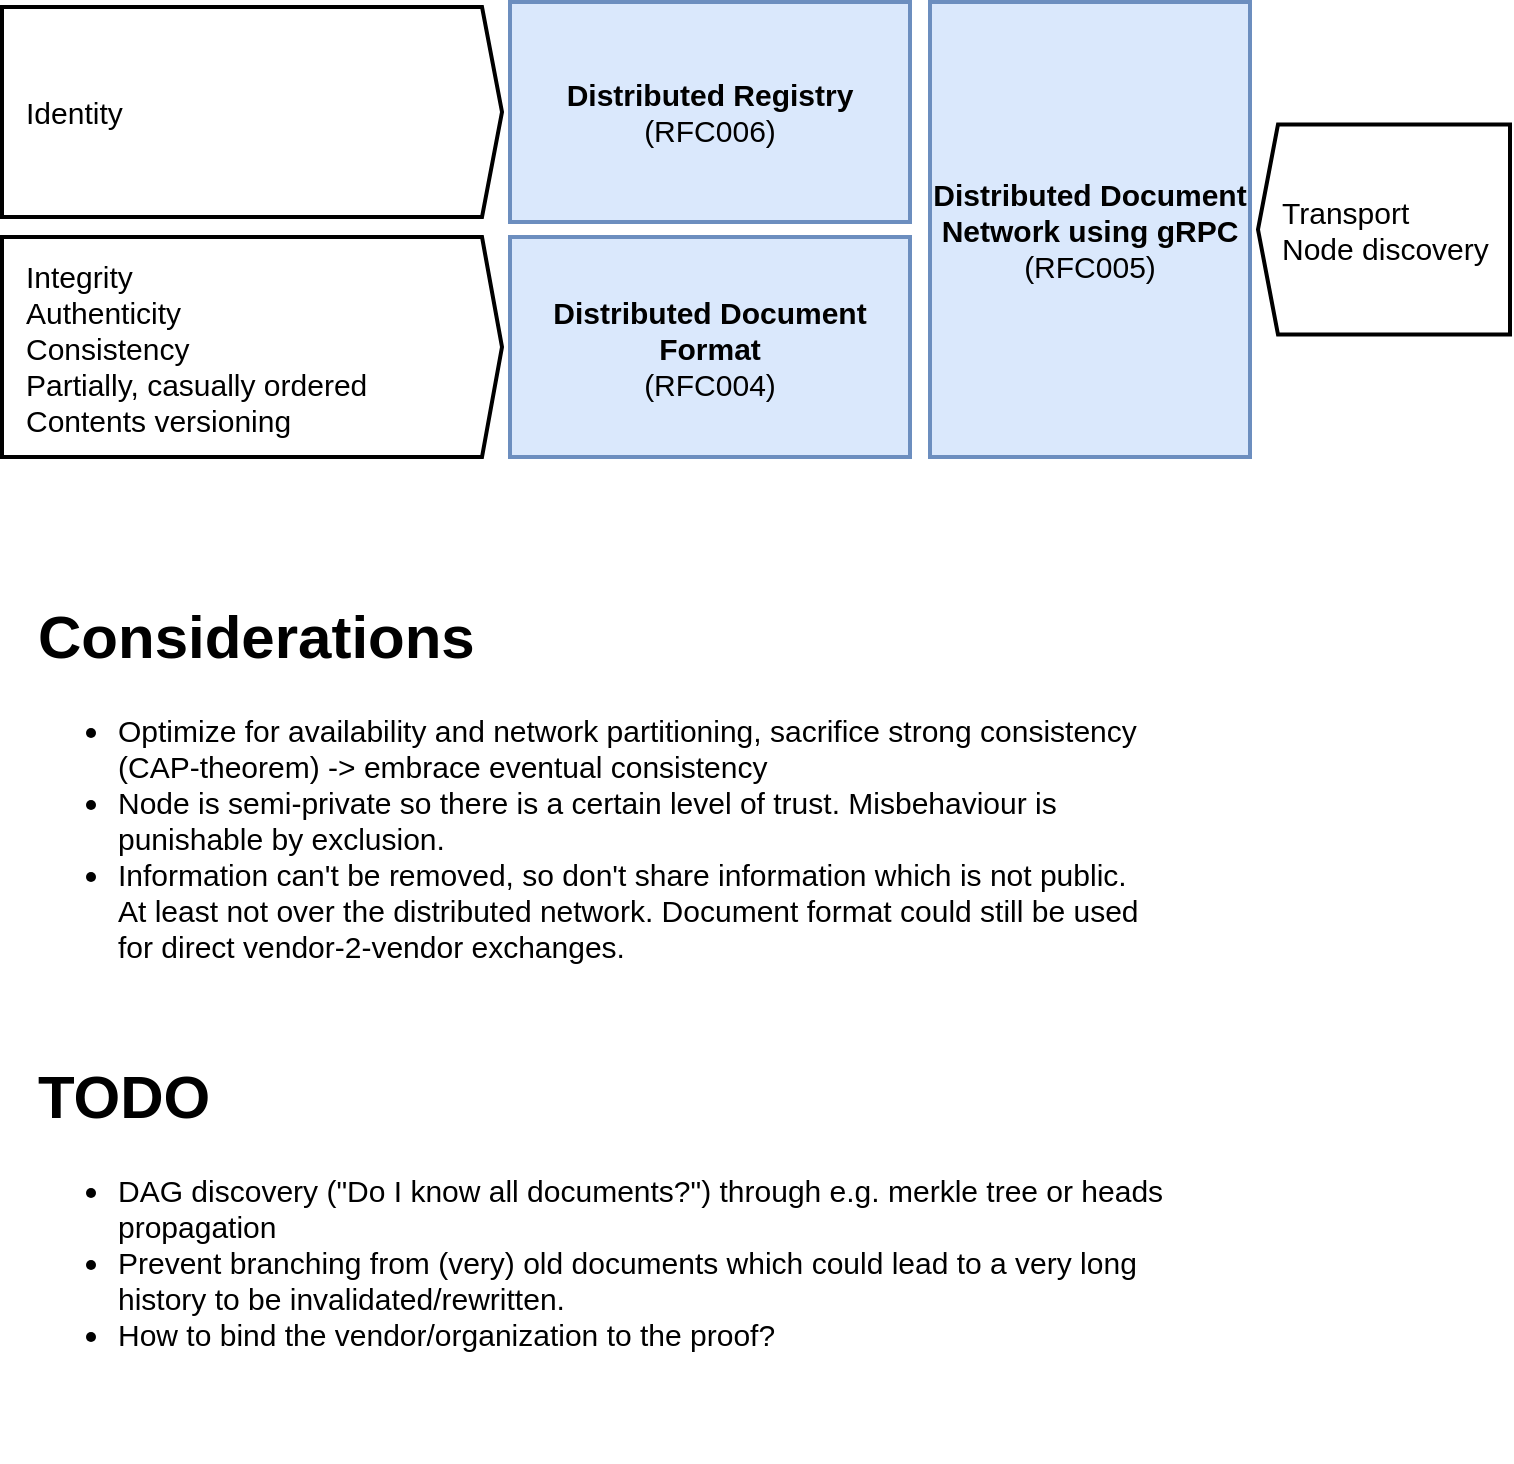 <mxfile version="13.9.5" type="device" pages="6"><diagram id="ImH5jSNC4fa9Ubpbt5ZZ" name="Overview"><mxGraphModel dx="2066" dy="1212" grid="1" gridSize="10" guides="1" tooltips="1" connect="1" arrows="1" fold="1" page="1" pageScale="1" pageWidth="827" pageHeight="1169" math="0" shadow="0"><root><mxCell id="nRoAjCqlOcfeaydhBSP5-0"/><mxCell id="nRoAjCqlOcfeaydhBSP5-1" parent="nRoAjCqlOcfeaydhBSP5-0"/><mxCell id="xIrkqKYxb4F-GxyRZwBL-0" value="&lt;b style=&quot;font-size: 15px&quot;&gt;Distributed Registry&lt;/b&gt;&lt;br style=&quot;font-size: 15px&quot;&gt;(RFC006)" style="rounded=0;whiteSpace=wrap;html=1;fontSize=15;strokeWidth=2;fillColor=#dae8fc;strokeColor=#6c8ebf;" parent="nRoAjCqlOcfeaydhBSP5-1" vertex="1"><mxGeometry x="291" y="30" width="200" height="110" as="geometry"/></mxCell><mxCell id="xIrkqKYxb4F-GxyRZwBL-1" value="&lt;b&gt;Distributed Document Format&lt;br&gt;&lt;/b&gt;(RFC004)" style="rounded=0;whiteSpace=wrap;html=1;fontSize=15;strokeWidth=2;fillColor=#dae8fc;strokeColor=#6c8ebf;" parent="nRoAjCqlOcfeaydhBSP5-1" vertex="1"><mxGeometry x="291" y="147.5" width="200" height="110" as="geometry"/></mxCell><mxCell id="xIrkqKYxb4F-GxyRZwBL-2" value="&lt;b&gt;Distributed Document Network using gRPC&lt;br&gt;&lt;/b&gt;(RFC005)" style="rounded=0;whiteSpace=wrap;html=1;fontSize=15;strokeWidth=2;fillColor=#dae8fc;strokeColor=#6c8ebf;" parent="nRoAjCqlOcfeaydhBSP5-1" vertex="1"><mxGeometry x="501" y="30" width="160" height="227.5" as="geometry"/></mxCell><mxCell id="xIrkqKYxb4F-GxyRZwBL-12" value="&lt;div&gt;&lt;span&gt;Integrity&lt;/span&gt;&lt;/div&gt;&lt;span&gt;&lt;div&gt;&lt;span&gt;Authenticity&lt;/span&gt;&lt;/div&gt;&lt;/span&gt;&lt;span&gt;&lt;div&gt;&lt;span&gt;Consistency&lt;/span&gt;&lt;/div&gt;&lt;/span&gt;&lt;span&gt;&lt;div&gt;&lt;span&gt;Partially, casually ordered&lt;/span&gt;&lt;/div&gt;&lt;/span&gt;&lt;span&gt;&lt;div&gt;&lt;span&gt;Contents versioning&lt;/span&gt;&lt;/div&gt;&lt;/span&gt;" style="html=1;shadow=0;dashed=0;align=left;verticalAlign=middle;shape=mxgraph.arrows2.arrow;dy=0;dx=10;notch=0;labelBackgroundColor=none;strokeWidth=2;fontSize=15;spacingLeft=10;" parent="nRoAjCqlOcfeaydhBSP5-1" vertex="1"><mxGeometry x="37" y="147.5" width="250" height="110" as="geometry"/></mxCell><mxCell id="xIrkqKYxb4F-GxyRZwBL-13" value="&lt;div style=&quot;&quot;&gt;&lt;span&gt;Identity&lt;/span&gt;&lt;br&gt;&lt;/div&gt;" style="html=1;shadow=0;dashed=0;align=left;verticalAlign=middle;shape=mxgraph.arrows2.arrow;dy=0;dx=10;notch=0;labelBackgroundColor=none;strokeWidth=2;fontSize=15;spacingLeft=10;" parent="nRoAjCqlOcfeaydhBSP5-1" vertex="1"><mxGeometry x="37" y="32.5" width="250" height="105" as="geometry"/></mxCell><mxCell id="xIrkqKYxb4F-GxyRZwBL-14" value="&lt;div&gt;&lt;span&gt;Transport&lt;/span&gt;&lt;br&gt;&lt;/div&gt;&lt;div&gt;Node discovery&lt;/div&gt;" style="html=1;shadow=0;dashed=0;align=left;verticalAlign=middle;shape=mxgraph.arrows2.arrow;dy=0;dx=10;notch=0;labelBackgroundColor=none;strokeWidth=2;fontSize=15;spacingLeft=10;flipH=1;" parent="nRoAjCqlOcfeaydhBSP5-1" vertex="1"><mxGeometry x="665" y="91.25" width="126" height="105" as="geometry"/></mxCell><mxCell id="xIrkqKYxb4F-GxyRZwBL-16" value="&lt;h1&gt;TODO&lt;/h1&gt;&lt;p&gt;&lt;/p&gt;&lt;ul&gt;&lt;li&gt;DAG discovery (&quot;Do I know all documents?&quot;) through e.g. merkle tree or heads propagation&lt;/li&gt;&lt;li&gt;Prevent branching from (very) old documents which could lead to a very long history to be invalidated/rewritten.&lt;/li&gt;&lt;li&gt;How to bind the vendor/organization to the proof?&lt;/li&gt;&lt;/ul&gt;&lt;p&gt;&lt;/p&gt;" style="text;html=1;strokeColor=none;fillColor=none;spacing=5;spacingTop=-20;whiteSpace=wrap;overflow=hidden;rounded=0;labelBackgroundColor=none;fontSize=15;align=left;" parent="nRoAjCqlOcfeaydhBSP5-1" vertex="1"><mxGeometry x="50" y="550" width="600" height="210" as="geometry"/></mxCell><mxCell id="YK7C6Ci68z5yacwVzgij-1" value="&lt;h1&gt;Considerations&lt;/h1&gt;&lt;p&gt;&lt;/p&gt;&lt;ul&gt;&lt;li&gt;Optimize for availability and network partitioning, sacrifice strong consistency (CAP-theorem) -&amp;gt; embrace eventual consistency&lt;/li&gt;&lt;li&gt;Node is semi-private so there is a certain level of trust. Misbehaviour is punishable by exclusion.&lt;/li&gt;&lt;li&gt;Information can't be removed, so don't share information which is not public. At least not over the distributed network. Document format could still be used for direct vendor-2-vendor exchanges.&lt;/li&gt;&lt;/ul&gt;&lt;p&gt;&lt;/p&gt;" style="text;html=1;strokeColor=none;fillColor=none;spacing=5;spacingTop=-20;whiteSpace=wrap;overflow=hidden;rounded=0;labelBackgroundColor=none;fontSize=15;align=left;" parent="nRoAjCqlOcfeaydhBSP5-1" vertex="1"><mxGeometry x="50" y="320" width="564" height="200" as="geometry"/></mxCell></root></mxGraphModel></diagram><diagram id="w0r93J6h1qinnDhlAC2K" name="DAG (Directed Acyclic Graph)"><mxGraphModel dx="2066" dy="1212" grid="1" gridSize="10" guides="1" tooltips="1" connect="1" arrows="1" fold="1" page="1" pageScale="1" pageWidth="827" pageHeight="1169" math="0" shadow="0"><root><mxCell id="gzI2ySINisWuvLogu0Dn-0"/><mxCell id="gzI2ySINisWuvLogu0Dn-1" parent="gzI2ySINisWuvLogu0Dn-0"/><mxCell id="83BMamZdYO7pnrn4IJb8-0" value="" style="rounded=0;orthogonalLoop=1;jettySize=auto;html=1;" parent="gzI2ySINisWuvLogu0Dn-1" source="83BMamZdYO7pnrn4IJb8-4" target="83BMamZdYO7pnrn4IJb8-2" edge="1"><mxGeometry relative="1" as="geometry"/></mxCell><mxCell id="83BMamZdYO7pnrn4IJb8-1" value="" style="rounded=0;orthogonalLoop=1;jettySize=auto;html=1;" parent="gzI2ySINisWuvLogu0Dn-1" source="83BMamZdYO7pnrn4IJb8-5" target="83BMamZdYO7pnrn4IJb8-2" edge="1"><mxGeometry relative="1" as="geometry"/></mxCell><mxCell id="83BMamZdYO7pnrn4IJb8-2" value="1" style="rounded=0;whiteSpace=wrap;html=1;" parent="gzI2ySINisWuvLogu0Dn-1" vertex="1"><mxGeometry x="40" y="130" width="40" height="40" as="geometry"/></mxCell><mxCell id="83BMamZdYO7pnrn4IJb8-3" value="" style="edgeStyle=none;rounded=0;orthogonalLoop=1;jettySize=auto;html=1;" parent="gzI2ySINisWuvLogu0Dn-1" source="83BMamZdYO7pnrn4IJb8-6" target="83BMamZdYO7pnrn4IJb8-4" edge="1"><mxGeometry relative="1" as="geometry"/></mxCell><mxCell id="83BMamZdYO7pnrn4IJb8-4" value="2" style="rounded=0;whiteSpace=wrap;html=1;" parent="gzI2ySINisWuvLogu0Dn-1" vertex="1"><mxGeometry x="120" y="180" width="40" height="40" as="geometry"/></mxCell><mxCell id="83BMamZdYO7pnrn4IJb8-5" value="3" style="rounded=0;whiteSpace=wrap;html=1;" parent="gzI2ySINisWuvLogu0Dn-1" vertex="1"><mxGeometry x="120" y="80" width="40" height="40" as="geometry"/></mxCell><mxCell id="83BMamZdYO7pnrn4IJb8-12" value="" style="edgeStyle=none;rounded=0;orthogonalLoop=1;jettySize=auto;html=1;fontSize=15;" parent="gzI2ySINisWuvLogu0Dn-1" source="83BMamZdYO7pnrn4IJb8-11" target="83BMamZdYO7pnrn4IJb8-6" edge="1"><mxGeometry relative="1" as="geometry"/></mxCell><mxCell id="83BMamZdYO7pnrn4IJb8-6" value="4" style="rounded=0;whiteSpace=wrap;html=1;" parent="gzI2ySINisWuvLogu0Dn-1" vertex="1"><mxGeometry x="190" y="180" width="40" height="40" as="geometry"/></mxCell><mxCell id="83BMamZdYO7pnrn4IJb8-7" value="DAG" style="text;html=1;strokeColor=none;fillColor=none;align=center;verticalAlign=middle;whiteSpace=wrap;rounded=0;fontStyle=1;fontSize=16;" parent="gzI2ySINisWuvLogu0Dn-1" vertex="1"><mxGeometry x="210" y="30" width="40" height="20" as="geometry"/></mxCell><mxCell id="83BMamZdYO7pnrn4IJb8-16" value="" style="edgeStyle=none;rounded=0;orthogonalLoop=1;jettySize=auto;html=1;fontSize=15;" parent="gzI2ySINisWuvLogu0Dn-1" source="83BMamZdYO7pnrn4IJb8-15" target="83BMamZdYO7pnrn4IJb8-11" edge="1"><mxGeometry relative="1" as="geometry"/></mxCell><mxCell id="83BMamZdYO7pnrn4IJb8-11" value="6" style="rounded=0;whiteSpace=wrap;html=1;" parent="gzI2ySINisWuvLogu0Dn-1" vertex="1"><mxGeometry x="260" y="180" width="40" height="40" as="geometry"/></mxCell><mxCell id="83BMamZdYO7pnrn4IJb8-19" value="" style="rounded=0;orthogonalLoop=1;jettySize=auto;html=1;fontSize=15;exitX=0.25;exitY=0;exitDx=0;exitDy=0;" parent="gzI2ySINisWuvLogu0Dn-1" source="83BMamZdYO7pnrn4IJb8-11" target="83BMamZdYO7pnrn4IJb8-5" edge="1"><mxGeometry relative="1" as="geometry"><mxPoint x="280" y="140" as="sourcePoint"/></mxGeometry></mxCell><mxCell id="83BMamZdYO7pnrn4IJb8-15" value="7" style="rounded=0;whiteSpace=wrap;html=1;" parent="gzI2ySINisWuvLogu0Dn-1" vertex="1"><mxGeometry x="330" y="180" width="40" height="40" as="geometry"/></mxCell><mxCell id="83BMamZdYO7pnrn4IJb8-22" value="" style="edgeStyle=none;rounded=0;orthogonalLoop=1;jettySize=auto;html=1;fontSize=15;entryX=1;entryY=0.5;entryDx=0;entryDy=0;" parent="gzI2ySINisWuvLogu0Dn-1" source="83BMamZdYO7pnrn4IJb8-17" target="83BMamZdYO7pnrn4IJb8-5" edge="1"><mxGeometry relative="1" as="geometry"><mxPoint x="250" y="60" as="targetPoint"/></mxGeometry></mxCell><mxCell id="83BMamZdYO7pnrn4IJb8-17" value="5" style="rounded=0;whiteSpace=wrap;html=1;" parent="gzI2ySINisWuvLogu0Dn-1" vertex="1"><mxGeometry x="190" y="80" width="40" height="40" as="geometry"/></mxCell><mxCell id="v34PZwfk8b5-YaCW5mCu-34" value="" style="edgeStyle=none;rounded=0;orthogonalLoop=1;jettySize=auto;html=1;fontSize=14;exitX=1;exitY=0.5;exitDx=0;exitDy=0;" parent="gzI2ySINisWuvLogu0Dn-1" source="v34PZwfk8b5-YaCW5mCu-1" target="v34PZwfk8b5-YaCW5mCu-23" edge="1"><mxGeometry relative="1" as="geometry"/></mxCell><mxCell id="v34PZwfk8b5-YaCW5mCu-1" value="Document" style="swimlane;fontStyle=0;childLayout=stackLayout;horizontal=1;startSize=26;fillColor=none;horizontalStack=0;resizeParent=1;resizeParentMax=0;resizeLast=0;collapsible=1;marginBottom=0;labelBackgroundColor=none;strokeWidth=2;fontSize=14;align=left;" parent="gzI2ySINisWuvLogu0Dn-1" vertex="1"><mxGeometry x="30" y="356" width="140" height="52" as="geometry"/></mxCell><mxCell id="v34PZwfk8b5-YaCW5mCu-23" value="Signature" style="swimlane;fontStyle=0;childLayout=stackLayout;horizontal=1;startSize=26;fillColor=none;horizontalStack=0;resizeParent=1;resizeParentMax=0;resizeLast=0;collapsible=1;marginBottom=0;labelBackgroundColor=none;strokeWidth=2;fontSize=14;align=left;" parent="gzI2ySINisWuvLogu0Dn-1" vertex="1"><mxGeometry x="260" y="240" width="140" height="284" as="geometry"/></mxCell><mxCell id="v34PZwfk8b5-YaCW5mCu-24" value="Signature" style="text;strokeColor=none;fillColor=none;align=left;verticalAlign=top;spacingLeft=4;spacingRight=4;overflow=hidden;rotatable=0;points=[[0,0.5],[1,0.5]];portConstraint=eastwest;" parent="v34PZwfk8b5-YaCW5mCu-23" vertex="1"><mxGeometry y="26" width="140" height="24" as="geometry"/></mxCell><mxCell id="v34PZwfk8b5-YaCW5mCu-25" value="Reference" style="text;strokeColor=none;fillColor=none;align=left;verticalAlign=top;spacingLeft=4;spacingRight=4;overflow=hidden;rotatable=0;points=[[0,0.5],[1,0.5]];portConstraint=eastwest;" parent="v34PZwfk8b5-YaCW5mCu-23" vertex="1"><mxGeometry y="50" width="140" height="26" as="geometry"/></mxCell><mxCell id="v34PZwfk8b5-YaCW5mCu-26" value="Previous documents" style="text;strokeColor=none;fillColor=none;align=left;verticalAlign=top;spacingLeft=4;spacingRight=4;overflow=hidden;rotatable=0;points=[[0,0.5],[1,0.5]];portConstraint=eastwest;" parent="v34PZwfk8b5-YaCW5mCu-23" vertex="1"><mxGeometry y="76" width="140" height="26" as="geometry"/></mxCell><mxCell id="v34PZwfk8b5-YaCW5mCu-27" value="Version" style="text;strokeColor=none;fillColor=none;align=left;verticalAlign=top;spacingLeft=4;spacingRight=4;overflow=hidden;rotatable=0;points=[[0,0.5],[1,0.5]];portConstraint=eastwest;" parent="v34PZwfk8b5-YaCW5mCu-23" vertex="1"><mxGeometry y="102" width="140" height="26" as="geometry"/></mxCell><mxCell id="v34PZwfk8b5-YaCW5mCu-28" value="Signing time" style="text;strokeColor=none;fillColor=none;align=left;verticalAlign=top;spacingLeft=4;spacingRight=4;overflow=hidden;rotatable=0;points=[[0,0.5],[1,0.5]];portConstraint=eastwest;" parent="v34PZwfk8b5-YaCW5mCu-23" vertex="1"><mxGeometry y="128" width="140" height="26" as="geometry"/></mxCell><mxCell id="v34PZwfk8b5-YaCW5mCu-29" value="Signing certificate" style="text;strokeColor=none;fillColor=none;align=left;verticalAlign=top;spacingLeft=4;spacingRight=4;overflow=hidden;rotatable=0;points=[[0,0.5],[1,0.5]];portConstraint=eastwest;" parent="v34PZwfk8b5-YaCW5mCu-23" vertex="1"><mxGeometry y="154" width="140" height="26" as="geometry"/></mxCell><mxCell id="v34PZwfk8b5-YaCW5mCu-30" value="Payload" style="text;strokeColor=none;fillColor=none;align=left;verticalAlign=top;spacingLeft=4;spacingRight=4;overflow=hidden;rotatable=0;points=[[0,0.5],[1,0.5]];portConstraint=eastwest;" parent="v34PZwfk8b5-YaCW5mCu-23" vertex="1"><mxGeometry y="180" width="140" height="26" as="geometry"/></mxCell><mxCell id="v34PZwfk8b5-YaCW5mCu-31" value="Signing algorithm" style="text;strokeColor=none;fillColor=none;align=left;verticalAlign=top;spacingLeft=4;spacingRight=4;overflow=hidden;rotatable=0;points=[[0,0.5],[1,0.5]];portConstraint=eastwest;" parent="v34PZwfk8b5-YaCW5mCu-23" vertex="1"><mxGeometry y="206" width="140" height="26" as="geometry"/></mxCell><mxCell id="v34PZwfk8b5-YaCW5mCu-32" value="Timeline ID" style="text;strokeColor=none;fillColor=none;align=left;verticalAlign=top;spacingLeft=4;spacingRight=4;overflow=hidden;rotatable=0;points=[[0,0.5],[1,0.5]];portConstraint=eastwest;" parent="v34PZwfk8b5-YaCW5mCu-23" vertex="1"><mxGeometry y="232" width="140" height="26" as="geometry"/></mxCell><mxCell id="v34PZwfk8b5-YaCW5mCu-33" value="Timeline Version" style="text;strokeColor=none;fillColor=none;align=left;verticalAlign=top;spacingLeft=4;spacingRight=4;overflow=hidden;rotatable=0;points=[[0,0.5],[1,0.5]];portConstraint=eastwest;" parent="v34PZwfk8b5-YaCW5mCu-23" vertex="1"><mxGeometry y="258" width="140" height="26" as="geometry"/></mxCell></root></mxGraphModel></diagram><diagram id="KcILyW5Hbz9bDKIvKvOp" name="Registry"><mxGraphModel dx="2066" dy="1212" grid="1" gridSize="10" guides="1" tooltips="1" connect="1" arrows="1" fold="1" page="1" pageScale="1" pageWidth="827" pageHeight="1169" math="0" shadow="0"><root><mxCell id="0"/><mxCell id="1" parent="0"/><mxCell id="oHpDlKpBUTYoPVgA4RpK-17" value="Exposes" style="edgeStyle=none;rounded=0;orthogonalLoop=1;jettySize=auto;html=1;fontSize=14;exitX=1;exitY=0.5;exitDx=0;exitDy=0;entryX=0;entryY=0.5;entryDx=0;entryDy=0;" parent="1" source="v_VExH6ErcIbJJc86bT9-2" target="v_VExH6ErcIbJJc86bT9-23" edge="1"><mxGeometry relative="1" as="geometry"/></mxCell><mxCell id="oHpDlKpBUTYoPVgA4RpK-22" value="Queries:&lt;br&gt;&lt;ul&gt;&lt;li&gt;Get endpoints for service &lt;i&gt;eOverdracht&lt;/i&gt; of organization &lt;i&gt;0612345678&lt;/i&gt;&lt;/li&gt;&lt;li&gt;&lt;i&gt;&lt;br&gt;&lt;/i&gt;&lt;/li&gt;&lt;/ul&gt;" style="text;html=1;strokeColor=none;fillColor=none;align=left;verticalAlign=top;whiteSpace=wrap;rounded=0;fontSize=16;" parent="1" vertex="1"><mxGeometry x="40" y="470" width="610" height="110" as="geometry"/></mxCell><mxCell id="v_VExH6ErcIbJJc86bT9-1" value="Vendor" style="swimlane;fontStyle=0;childLayout=stackLayout;horizontal=1;startSize=26;fillColor=none;horizontalStack=0;resizeParent=1;resizeParentMax=0;resizeLast=0;collapsible=1;marginBottom=0;labelBackgroundColor=none;strokeWidth=2;fontSize=15;align=left;" parent="1" vertex="1"><mxGeometry x="40" y="40" width="140" height="78" as="geometry"/></mxCell><mxCell id="v_VExH6ErcIbJJc86bT9-2" value="CA certificates" style="text;strokeColor=none;fillColor=none;align=left;verticalAlign=top;spacingLeft=4;spacingRight=4;overflow=hidden;rotatable=0;points=[[0,0.5],[1,0.5]];portConstraint=eastwest;" parent="v_VExH6ErcIbJJc86bT9-1" vertex="1"><mxGeometry y="26" width="140" height="26" as="geometry"/></mxCell><mxCell id="v_VExH6ErcIbJJc86bT9-3" value="Proofs" style="text;strokeColor=none;fillColor=none;align=left;verticalAlign=top;spacingLeft=4;spacingRight=4;overflow=hidden;rotatable=0;points=[[0,0.5],[1,0.5]];portConstraint=eastwest;" parent="v_VExH6ErcIbJJc86bT9-1" vertex="1"><mxGeometry y="52" width="140" height="26" as="geometry"/></mxCell><mxCell id="v_VExH6ErcIbJJc86bT9-11" value="Exchanges data for client" style="edgeStyle=none;rounded=0;orthogonalLoop=1;jettySize=auto;html=1;fontSize=14;entryX=0.5;entryY=0;entryDx=0;entryDy=0;" parent="1" target="v_VExH6ErcIbJJc86bT9-5" edge="1"><mxGeometry relative="1" as="geometry"><mxPoint x="110" y="120" as="sourcePoint"/><mxPoint x="210" y="160" as="targetPoint"/></mxGeometry></mxCell><mxCell id="v_VExH6ErcIbJJc86bT9-22" value="Provides" style="edgeStyle=none;rounded=0;orthogonalLoop=1;jettySize=auto;html=1;fontSize=15;" parent="1" source="v_VExH6ErcIbJJc86bT9-5" target="v_VExH6ErcIbJJc86bT9-16" edge="1"><mxGeometry relative="1" as="geometry"/></mxCell><mxCell id="v_VExH6ErcIbJJc86bT9-5" value="Organization" style="swimlane;fontStyle=0;childLayout=stackLayout;horizontal=1;startSize=26;fillColor=none;horizontalStack=0;resizeParent=1;resizeParentMax=0;resizeLast=0;collapsible=1;marginBottom=0;labelBackgroundColor=none;strokeWidth=2;fontSize=15;align=left;swimlaneFillColor=none;" parent="1" vertex="1"><mxGeometry x="40" y="220" width="140" height="156" as="geometry"/></mxCell><mxCell id="v_VExH6ErcIbJJc86bT9-15" value="ID" style="text;strokeColor=none;fillColor=none;align=left;verticalAlign=top;spacingLeft=4;spacingRight=4;overflow=hidden;rotatable=0;points=[[0,0.5],[1,0.5]];portConstraint=eastwest;" parent="v_VExH6ErcIbJJc86bT9-5" vertex="1"><mxGeometry y="26" width="140" height="26" as="geometry"/></mxCell><mxCell id="v_VExH6ErcIbJJc86bT9-6" value="Vendor" style="text;strokeColor=none;fillColor=none;align=left;verticalAlign=top;spacingLeft=4;spacingRight=4;overflow=hidden;rotatable=0;points=[[0,0.5],[1,0.5]];portConstraint=eastwest;" parent="v_VExH6ErcIbJJc86bT9-5" vertex="1"><mxGeometry y="52" width="140" height="26" as="geometry"/></mxCell><mxCell id="v_VExH6ErcIbJJc86bT9-7" value="Proofs" style="text;strokeColor=none;fillColor=none;align=left;verticalAlign=top;spacingLeft=4;spacingRight=4;overflow=hidden;rotatable=0;points=[[0,0.5],[1,0.5]];portConstraint=eastwest;" parent="v_VExH6ErcIbJJc86bT9-5" vertex="1"><mxGeometry y="78" width="140" height="26" as="geometry"/></mxCell><mxCell id="v_VExH6ErcIbJJc86bT9-13" value="Name" style="text;strokeColor=none;fillColor=none;align=left;verticalAlign=top;spacingLeft=4;spacingRight=4;overflow=hidden;rotatable=0;points=[[0,0.5],[1,0.5]];portConstraint=eastwest;" parent="v_VExH6ErcIbJJc86bT9-5" vertex="1"><mxGeometry y="104" width="140" height="26" as="geometry"/></mxCell><mxCell id="v_VExH6ErcIbJJc86bT9-14" value="Services" style="text;strokeColor=none;fillColor=none;align=left;verticalAlign=top;spacingLeft=4;spacingRight=4;overflow=hidden;rotatable=0;points=[[0,0.5],[1,0.5]];portConstraint=eastwest;" parent="v_VExH6ErcIbJJc86bT9-5" vertex="1"><mxGeometry y="130" width="140" height="26" as="geometry"/></mxCell><mxCell id="v_VExH6ErcIbJJc86bT9-26" value="Provides service through" style="edgeStyle=none;rounded=0;orthogonalLoop=1;jettySize=auto;html=1;fontSize=14;" parent="1" source="v_VExH6ErcIbJJc86bT9-16" target="v_VExH6ErcIbJJc86bT9-23" edge="1"><mxGeometry relative="1" as="geometry"/></mxCell><mxCell id="v_VExH6ErcIbJJc86bT9-16" value="Service" style="swimlane;fontStyle=0;childLayout=stackLayout;horizontal=1;startSize=26;fillColor=none;horizontalStack=0;resizeParent=1;resizeParentMax=0;resizeLast=0;collapsible=1;marginBottom=0;labelBackgroundColor=none;strokeWidth=2;fontSize=15;align=left;swimlaneFillColor=none;" parent="1" vertex="1"><mxGeometry x="324" y="259" width="140" height="78" as="geometry"><mxRectangle x="324" y="259" width="80" height="26" as="alternateBounds"/></mxGeometry></mxCell><mxCell id="v_VExH6ErcIbJJc86bT9-17" value="Name" style="text;strokeColor=none;fillColor=none;align=left;verticalAlign=top;spacingLeft=4;spacingRight=4;overflow=hidden;rotatable=0;points=[[0,0.5],[1,0.5]];portConstraint=eastwest;" parent="v_VExH6ErcIbJJc86bT9-16" vertex="1"><mxGeometry y="26" width="140" height="26" as="geometry"/></mxCell><mxCell id="v_VExH6ErcIbJJc86bT9-18" value="Endpoints" style="text;strokeColor=none;fillColor=none;align=left;verticalAlign=top;spacingLeft=4;spacingRight=4;overflow=hidden;rotatable=0;points=[[0,0.5],[1,0.5]];portConstraint=eastwest;" parent="v_VExH6ErcIbJJc86bT9-16" vertex="1"><mxGeometry y="52" width="140" height="26" as="geometry"/></mxCell><mxCell id="v_VExH6ErcIbJJc86bT9-23" value="Endpoint" style="swimlane;fontStyle=0;childLayout=stackLayout;horizontal=1;startSize=26;fillColor=none;horizontalStack=0;resizeParent=1;resizeParentMax=0;resizeLast=0;collapsible=1;marginBottom=0;labelBackgroundColor=none;strokeWidth=2;fontSize=15;align=left;swimlaneFillColor=none;" parent="1" vertex="1"><mxGeometry x="324" y="40" width="140" height="78" as="geometry"/></mxCell><mxCell id="v_VExH6ErcIbJJc86bT9-24" value="Name" style="text;strokeColor=none;fillColor=none;align=left;verticalAlign=top;spacingLeft=4;spacingRight=4;overflow=hidden;rotatable=0;points=[[0,0.5],[1,0.5]];portConstraint=eastwest;" parent="v_VExH6ErcIbJJc86bT9-23" vertex="1"><mxGeometry y="26" width="140" height="26" as="geometry"/></mxCell><mxCell id="v_VExH6ErcIbJJc86bT9-25" value="Endpoints" style="text;strokeColor=none;fillColor=none;align=left;verticalAlign=top;spacingLeft=4;spacingRight=4;overflow=hidden;rotatable=0;points=[[0,0.5],[1,0.5]];portConstraint=eastwest;" parent="v_VExH6ErcIbJJc86bT9-23" vertex="1"><mxGeometry y="52" width="140" height="26" as="geometry"/></mxCell></root></mxGraphModel></diagram><diagram id="OYdAk3NcDSmxaqWAANy_" name="Registry RDBMS Model"><mxGraphModel dx="2066" dy="1212" grid="1" gridSize="10" guides="1" tooltips="1" connect="1" arrows="1" fold="1" page="1" pageScale="1" pageWidth="827" pageHeight="1169" math="0" shadow="0"><root><mxCell id="GRDBX3fvuZgZ7v8pIPkn-0"/><mxCell id="GRDBX3fvuZgZ7v8pIPkn-1" parent="GRDBX3fvuZgZ7v8pIPkn-0"/><mxCell id="Rjlklf8FnztEdv3KBDc4-14" value="" style="edgeStyle=orthogonalEdgeStyle;rounded=0;orthogonalLoop=1;jettySize=auto;html=1;fontSize=18;exitX=1;exitY=0.5;exitDx=0;exitDy=0;" edge="1" parent="GRDBX3fvuZgZ7v8pIPkn-1" source="Rjlklf8FnztEdv3KBDc4-1" target="Rjlklf8FnztEdv3KBDc4-8"><mxGeometry relative="1" as="geometry"/></mxCell><mxCell id="Rjlklf8FnztEdv3KBDc4-34" value="" style="edgeStyle=orthogonalEdgeStyle;rounded=0;orthogonalLoop=1;jettySize=auto;html=1;fontSize=18;exitX=0.221;exitY=0.962;exitDx=0;exitDy=0;exitPerimeter=0;" edge="1" parent="GRDBX3fvuZgZ7v8pIPkn-1" source="Rjlklf8FnztEdv3KBDc4-7" target="Rjlklf8FnztEdv3KBDc4-28"><mxGeometry relative="1" as="geometry"/></mxCell><mxCell id="Rjlklf8FnztEdv3KBDc4-44" value="" style="edgeStyle=orthogonalEdgeStyle;rounded=0;orthogonalLoop=1;jettySize=auto;html=1;fontSize=18;exitX=0.786;exitY=1;exitDx=0;exitDy=0;exitPerimeter=0;" edge="1" parent="GRDBX3fvuZgZ7v8pIPkn-1" source="Rjlklf8FnztEdv3KBDc4-7" target="Rjlklf8FnztEdv3KBDc4-37"><mxGeometry relative="1" as="geometry"><Array as="points"><mxPoint x="199" y="410"/><mxPoint x="510" y="410"/></Array></mxGeometry></mxCell><mxCell id="Rjlklf8FnztEdv3KBDc4-0" value="Vendor" style="swimlane;fontStyle=0;childLayout=stackLayout;horizontal=1;startSize=26;fillColor=none;horizontalStack=0;resizeParent=1;resizeParentMax=0;resizeLast=0;collapsible=1;marginBottom=0;" vertex="1" parent="GRDBX3fvuZgZ7v8pIPkn-1"><mxGeometry x="89" y="140" width="140" height="182" as="geometry"/></mxCell><mxCell id="Rjlklf8FnztEdv3KBDc4-1" value="Timeline ID" style="text;strokeColor=none;fillColor=none;align=left;verticalAlign=top;spacingLeft=4;spacingRight=4;overflow=hidden;rotatable=0;points=[[0,0.5],[1,0.5]];portConstraint=eastwest;" vertex="1" parent="Rjlklf8FnztEdv3KBDc4-0"><mxGeometry y="26" width="140" height="26" as="geometry"/></mxCell><mxCell id="Rjlklf8FnztEdv3KBDc4-3" value="Start date" style="text;strokeColor=none;fillColor=none;align=left;verticalAlign=top;spacingLeft=4;spacingRight=4;overflow=hidden;rotatable=0;points=[[0,0.5],[1,0.5]];portConstraint=eastwest;" vertex="1" parent="Rjlklf8FnztEdv3KBDc4-0"><mxGeometry y="52" width="140" height="26" as="geometry"/></mxCell><mxCell id="Rjlklf8FnztEdv3KBDc4-5" value="End date" style="text;strokeColor=none;fillColor=none;align=left;verticalAlign=top;spacingLeft=4;spacingRight=4;overflow=hidden;rotatable=0;points=[[0,0.5],[1,0.5]];portConstraint=eastwest;" vertex="1" parent="Rjlklf8FnztEdv3KBDc4-0"><mxGeometry y="78" width="140" height="26" as="geometry"/></mxCell><mxCell id="Rjlklf8FnztEdv3KBDc4-36" value="ID" style="text;strokeColor=none;fillColor=none;align=left;verticalAlign=top;spacingLeft=4;spacingRight=4;overflow=hidden;rotatable=0;points=[[0,0.5],[1,0.5]];portConstraint=eastwest;" vertex="1" parent="Rjlklf8FnztEdv3KBDc4-0"><mxGeometry y="104" width="140" height="26" as="geometry"/></mxCell><mxCell id="Rjlklf8FnztEdv3KBDc4-6" value="CA certificates" style="text;strokeColor=none;fillColor=none;align=left;verticalAlign=top;spacingLeft=4;spacingRight=4;overflow=hidden;rotatable=0;points=[[0,0.5],[1,0.5]];portConstraint=eastwest;" vertex="1" parent="Rjlklf8FnztEdv3KBDc4-0"><mxGeometry y="130" width="140" height="26" as="geometry"/></mxCell><mxCell id="Rjlklf8FnztEdv3KBDc4-7" value="Proofs" style="text;strokeColor=none;fillColor=none;align=left;verticalAlign=top;spacingLeft=4;spacingRight=4;overflow=hidden;rotatable=0;points=[[0,0.5],[1,0.5]];portConstraint=eastwest;" vertex="1" parent="Rjlklf8FnztEdv3KBDc4-0"><mxGeometry y="156" width="140" height="26" as="geometry"/></mxCell><mxCell id="Rjlklf8FnztEdv3KBDc4-4" value="Registry temporal data model for relational databases" style="text;html=1;strokeColor=none;fillColor=none;align=left;verticalAlign=middle;whiteSpace=wrap;rounded=0;fontSize=18;fontStyle=1" vertex="1" parent="GRDBX3fvuZgZ7v8pIPkn-1"><mxGeometry x="40" y="40" width="470" height="20" as="geometry"/></mxCell><mxCell id="Rjlklf8FnztEdv3KBDc4-8" value="VendorCertificate" style="swimlane;fontStyle=0;childLayout=stackLayout;horizontal=1;startSize=26;fillColor=none;horizontalStack=0;resizeParent=1;resizeParentMax=0;resizeLast=0;collapsible=1;marginBottom=0;" vertex="1" parent="GRDBX3fvuZgZ7v8pIPkn-1"><mxGeometry x="440" y="101" width="140" height="156" as="geometry"/></mxCell><mxCell id="Rjlklf8FnztEdv3KBDc4-9" value="Vendor Timeline ID" style="text;strokeColor=none;fillColor=none;align=left;verticalAlign=top;spacingLeft=4;spacingRight=4;overflow=hidden;rotatable=0;points=[[0,0.5],[1,0.5]];portConstraint=eastwest;" vertex="1" parent="Rjlklf8FnztEdv3KBDc4-8"><mxGeometry y="26" width="140" height="26" as="geometry"/></mxCell><mxCell id="Rjlklf8FnztEdv3KBDc4-15" value="Start date" style="text;strokeColor=none;fillColor=none;align=left;verticalAlign=top;spacingLeft=4;spacingRight=4;overflow=hidden;rotatable=0;points=[[0,0.5],[1,0.5]];portConstraint=eastwest;" vertex="1" parent="Rjlklf8FnztEdv3KBDc4-8"><mxGeometry y="52" width="140" height="26" as="geometry"/></mxCell><mxCell id="Rjlklf8FnztEdv3KBDc4-25" value="End date" style="text;strokeColor=none;fillColor=none;align=left;verticalAlign=top;spacingLeft=4;spacingRight=4;overflow=hidden;rotatable=0;points=[[0,0.5],[1,0.5]];portConstraint=eastwest;" vertex="1" parent="Rjlklf8FnztEdv3KBDc4-8"><mxGeometry y="78" width="140" height="26" as="geometry"/></mxCell><mxCell id="Rjlklf8FnztEdv3KBDc4-26" value="X509 Thumbprint" style="text;strokeColor=none;fillColor=none;align=left;verticalAlign=top;spacingLeft=4;spacingRight=4;overflow=hidden;rotatable=0;points=[[0,0.5],[1,0.5]];portConstraint=eastwest;" vertex="1" parent="Rjlklf8FnztEdv3KBDc4-8"><mxGeometry y="104" width="140" height="26" as="geometry"/></mxCell><mxCell id="Rjlklf8FnztEdv3KBDc4-10" value="X509 Certificate" style="text;strokeColor=none;fillColor=none;align=left;verticalAlign=top;spacingLeft=4;spacingRight=4;overflow=hidden;rotatable=0;points=[[0,0.5],[1,0.5]];portConstraint=eastwest;" vertex="1" parent="Rjlklf8FnztEdv3KBDc4-8"><mxGeometry y="130" width="140" height="26" as="geometry"/></mxCell><mxCell id="Rjlklf8FnztEdv3KBDc4-21" value="" style="edgeStyle=orthogonalEdgeStyle;rounded=0;orthogonalLoop=1;jettySize=auto;html=1;fontSize=18;" edge="1" parent="GRDBX3fvuZgZ7v8pIPkn-1" source="Rjlklf8FnztEdv3KBDc4-20" target="Rjlklf8FnztEdv3KBDc4-16"><mxGeometry relative="1" as="geometry"/></mxCell><mxCell id="Rjlklf8FnztEdv3KBDc4-16" value="VendorProof" style="swimlane;fontStyle=0;childLayout=stackLayout;horizontal=1;startSize=26;fillColor=none;horizontalStack=0;resizeParent=1;resizeParentMax=0;resizeLast=0;collapsible=1;marginBottom=0;" vertex="1" parent="GRDBX3fvuZgZ7v8pIPkn-1"><mxGeometry x="440" y="270" width="140" height="130" as="geometry"/></mxCell><mxCell id="Rjlklf8FnztEdv3KBDc4-17" value="Vendor Timeline ID" style="text;strokeColor=none;fillColor=none;align=left;verticalAlign=top;spacingLeft=4;spacingRight=4;overflow=hidden;rotatable=0;points=[[0,0.5],[1,0.5]];portConstraint=eastwest;" vertex="1" parent="Rjlklf8FnztEdv3KBDc4-16"><mxGeometry y="26" width="140" height="26" as="geometry"/></mxCell><mxCell id="Rjlklf8FnztEdv3KBDc4-18" value="Start date" style="text;strokeColor=none;fillColor=none;align=left;verticalAlign=top;spacingLeft=4;spacingRight=4;overflow=hidden;rotatable=0;points=[[0,0.5],[1,0.5]];portConstraint=eastwest;" vertex="1" parent="Rjlklf8FnztEdv3KBDc4-16"><mxGeometry y="52" width="140" height="26" as="geometry"/></mxCell><mxCell id="Rjlklf8FnztEdv3KBDc4-58" value="End date" style="text;strokeColor=none;fillColor=none;align=left;verticalAlign=top;spacingLeft=4;spacingRight=4;overflow=hidden;rotatable=0;points=[[0,0.5],[1,0.5]];portConstraint=eastwest;" vertex="1" parent="Rjlklf8FnztEdv3KBDc4-16"><mxGeometry y="78" width="140" height="26" as="geometry"/></mxCell><mxCell id="Rjlklf8FnztEdv3KBDc4-59" value="Proof" style="text;strokeColor=none;fillColor=none;align=left;verticalAlign=top;spacingLeft=4;spacingRight=4;overflow=hidden;rotatable=0;points=[[0,0.5],[1,0.5]];portConstraint=eastwest;" vertex="1" parent="Rjlklf8FnztEdv3KBDc4-16"><mxGeometry y="104" width="140" height="26" as="geometry"/></mxCell><mxCell id="Rjlklf8FnztEdv3KBDc4-20" value="Do we need this one or can we just validate it at processing time?" style="shape=note;whiteSpace=wrap;html=1;backgroundOutline=1;darkOpacity=0.05;fontStyle=0;fillColor=none;startSize=26;" vertex="1" parent="GRDBX3fvuZgZ7v8pIPkn-1"><mxGeometry x="620" y="285" width="120" height="100" as="geometry"/></mxCell><mxCell id="Rjlklf8FnztEdv3KBDc4-23" value="" style="edgeStyle=orthogonalEdgeStyle;rounded=0;orthogonalLoop=1;jettySize=auto;html=1;fontSize=18;entryX=0;entryY=0.5;entryDx=0;entryDy=0;exitX=1;exitY=0.5;exitDx=0;exitDy=0;" edge="1" parent="GRDBX3fvuZgZ7v8pIPkn-1" source="Rjlklf8FnztEdv3KBDc4-5" target="Rjlklf8FnztEdv3KBDc4-17"><mxGeometry relative="1" as="geometry"><mxPoint x="320" y="280" as="sourcePoint"/><mxPoint x="440" y="228" as="targetPoint"/></mxGeometry></mxCell><mxCell id="Rjlklf8FnztEdv3KBDc4-53" value="" style="edgeStyle=orthogonalEdgeStyle;rounded=0;orthogonalLoop=1;jettySize=auto;html=1;fontSize=18;" edge="1" parent="GRDBX3fvuZgZ7v8pIPkn-1" source="Rjlklf8FnztEdv3KBDc4-28" target="Rjlklf8FnztEdv3KBDc4-46"><mxGeometry relative="1" as="geometry"/></mxCell><mxCell id="Rjlklf8FnztEdv3KBDc4-67" value="" style="edgeStyle=orthogonalEdgeStyle;rounded=0;orthogonalLoop=1;jettySize=auto;html=1;fontSize=18;" edge="1" parent="GRDBX3fvuZgZ7v8pIPkn-1" source="Rjlklf8FnztEdv3KBDc4-28" target="Rjlklf8FnztEdv3KBDc4-60"><mxGeometry relative="1" as="geometry"/></mxCell><mxCell id="Rjlklf8FnztEdv3KBDc4-28" value="Organization" style="swimlane;fontStyle=0;childLayout=stackLayout;horizontal=1;startSize=26;fillColor=none;horizontalStack=0;resizeParent=1;resizeParentMax=0;resizeLast=0;collapsible=1;marginBottom=0;" vertex="1" parent="GRDBX3fvuZgZ7v8pIPkn-1"><mxGeometry x="50" y="430" width="140" height="208" as="geometry"/></mxCell><mxCell id="Rjlklf8FnztEdv3KBDc4-29" value="Timeline ID" style="text;strokeColor=none;fillColor=none;align=left;verticalAlign=top;spacingLeft=4;spacingRight=4;overflow=hidden;rotatable=0;points=[[0,0.5],[1,0.5]];portConstraint=eastwest;" vertex="1" parent="Rjlklf8FnztEdv3KBDc4-28"><mxGeometry y="26" width="140" height="26" as="geometry"/></mxCell><mxCell id="Rjlklf8FnztEdv3KBDc4-30" value="Start date" style="text;strokeColor=none;fillColor=none;align=left;verticalAlign=top;spacingLeft=4;spacingRight=4;overflow=hidden;rotatable=0;points=[[0,0.5],[1,0.5]];portConstraint=eastwest;" vertex="1" parent="Rjlklf8FnztEdv3KBDc4-28"><mxGeometry y="52" width="140" height="26" as="geometry"/></mxCell><mxCell id="Rjlklf8FnztEdv3KBDc4-31" value="End date" style="text;strokeColor=none;fillColor=none;align=left;verticalAlign=top;spacingLeft=4;spacingRight=4;overflow=hidden;rotatable=0;points=[[0,0.5],[1,0.5]];portConstraint=eastwest;" vertex="1" parent="Rjlklf8FnztEdv3KBDc4-28"><mxGeometry y="78" width="140" height="26" as="geometry"/></mxCell><mxCell id="Rjlklf8FnztEdv3KBDc4-32" value="ID" style="text;strokeColor=none;fillColor=none;align=left;verticalAlign=top;spacingLeft=4;spacingRight=4;overflow=hidden;rotatable=0;points=[[0,0.5],[1,0.5]];portConstraint=eastwest;" vertex="1" parent="Rjlklf8FnztEdv3KBDc4-28"><mxGeometry y="104" width="140" height="26" as="geometry"/></mxCell><mxCell id="Rjlklf8FnztEdv3KBDc4-79" value="Name" style="text;strokeColor=none;fillColor=none;align=left;verticalAlign=top;spacingLeft=4;spacingRight=4;overflow=hidden;rotatable=0;points=[[0,0.5],[1,0.5]];portConstraint=eastwest;" vertex="1" parent="Rjlklf8FnztEdv3KBDc4-28"><mxGeometry y="130" width="140" height="26" as="geometry"/></mxCell><mxCell id="Rjlklf8FnztEdv3KBDc4-35" value="Vendor ID" style="text;strokeColor=none;fillColor=none;align=left;verticalAlign=top;spacingLeft=4;spacingRight=4;overflow=hidden;rotatable=0;points=[[0,0.5],[1,0.5]];portConstraint=eastwest;" vertex="1" parent="Rjlklf8FnztEdv3KBDc4-28"><mxGeometry y="156" width="140" height="26" as="geometry"/></mxCell><mxCell id="Rjlklf8FnztEdv3KBDc4-33" value="Proofs" style="text;strokeColor=none;fillColor=none;align=left;verticalAlign=top;spacingLeft=4;spacingRight=4;overflow=hidden;rotatable=0;points=[[0,0.5],[1,0.5]];portConstraint=eastwest;" vertex="1" parent="Rjlklf8FnztEdv3KBDc4-28"><mxGeometry y="182" width="140" height="26" as="geometry"/></mxCell><mxCell id="Rjlklf8FnztEdv3KBDc4-37" value="Endpoint" style="swimlane;fontStyle=0;childLayout=stackLayout;horizontal=1;startSize=26;fillColor=none;horizontalStack=0;resizeParent=1;resizeParentMax=0;resizeLast=0;collapsible=1;marginBottom=0;" vertex="1" parent="GRDBX3fvuZgZ7v8pIPkn-1"><mxGeometry x="440" y="430" width="140" height="208" as="geometry"/></mxCell><mxCell id="Rjlklf8FnztEdv3KBDc4-38" value="Timeline ID" style="text;strokeColor=none;fillColor=none;align=left;verticalAlign=top;spacingLeft=4;spacingRight=4;overflow=hidden;rotatable=0;points=[[0,0.5],[1,0.5]];portConstraint=eastwest;" vertex="1" parent="Rjlklf8FnztEdv3KBDc4-37"><mxGeometry y="26" width="140" height="26" as="geometry"/></mxCell><mxCell id="Rjlklf8FnztEdv3KBDc4-39" value="Start date" style="text;strokeColor=none;fillColor=none;align=left;verticalAlign=top;spacingLeft=4;spacingRight=4;overflow=hidden;rotatable=0;points=[[0,0.5],[1,0.5]];portConstraint=eastwest;" vertex="1" parent="Rjlklf8FnztEdv3KBDc4-37"><mxGeometry y="52" width="140" height="26" as="geometry"/></mxCell><mxCell id="Rjlklf8FnztEdv3KBDc4-40" value="End date" style="text;strokeColor=none;fillColor=none;align=left;verticalAlign=top;spacingLeft=4;spacingRight=4;overflow=hidden;rotatable=0;points=[[0,0.5],[1,0.5]];portConstraint=eastwest;" vertex="1" parent="Rjlklf8FnztEdv3KBDc4-37"><mxGeometry y="78" width="140" height="26" as="geometry"/></mxCell><mxCell id="Rjlklf8FnztEdv3KBDc4-41" value="ID" style="text;strokeColor=none;fillColor=none;align=left;verticalAlign=top;spacingLeft=4;spacingRight=4;overflow=hidden;rotatable=0;points=[[0,0.5],[1,0.5]];portConstraint=eastwest;" vertex="1" parent="Rjlklf8FnztEdv3KBDc4-37"><mxGeometry y="104" width="140" height="26" as="geometry"/></mxCell><mxCell id="Rjlklf8FnztEdv3KBDc4-78" value="Vendor ID" style="text;strokeColor=none;fillColor=none;align=left;verticalAlign=top;spacingLeft=4;spacingRight=4;overflow=hidden;rotatable=0;points=[[0,0.5],[1,0.5]];portConstraint=eastwest;" vertex="1" parent="Rjlklf8FnztEdv3KBDc4-37"><mxGeometry y="130" width="140" height="26" as="geometry"/></mxCell><mxCell id="Rjlklf8FnztEdv3KBDc4-42" value="Type" style="text;strokeColor=none;fillColor=none;align=left;verticalAlign=top;spacingLeft=4;spacingRight=4;overflow=hidden;rotatable=0;points=[[0,0.5],[1,0.5]];portConstraint=eastwest;" vertex="1" parent="Rjlklf8FnztEdv3KBDc4-37"><mxGeometry y="156" width="140" height="26" as="geometry"/></mxCell><mxCell id="Rjlklf8FnztEdv3KBDc4-43" value="Location" style="text;strokeColor=none;fillColor=none;align=left;verticalAlign=top;spacingLeft=4;spacingRight=4;overflow=hidden;rotatable=0;points=[[0,0.5],[1,0.5]];portConstraint=eastwest;" vertex="1" parent="Rjlklf8FnztEdv3KBDc4-37"><mxGeometry y="182" width="140" height="26" as="geometry"/></mxCell><mxCell id="Rjlklf8FnztEdv3KBDc4-57" value="" style="edgeStyle=orthogonalEdgeStyle;rounded=0;orthogonalLoop=1;jettySize=auto;html=1;fontSize=18;" edge="1" parent="GRDBX3fvuZgZ7v8pIPkn-1" source="Rjlklf8FnztEdv3KBDc4-56" target="Rjlklf8FnztEdv3KBDc4-46"><mxGeometry relative="1" as="geometry"/></mxCell><mxCell id="Rjlklf8FnztEdv3KBDc4-46" value="OrganizationProof" style="swimlane;fontStyle=0;childLayout=stackLayout;horizontal=1;startSize=26;fillColor=none;horizontalStack=0;resizeParent=1;resizeParentMax=0;resizeLast=0;collapsible=1;marginBottom=0;" vertex="1" parent="GRDBX3fvuZgZ7v8pIPkn-1"><mxGeometry x="50" y="692" width="140" height="130" as="geometry"/></mxCell><mxCell id="Rjlklf8FnztEdv3KBDc4-47" value="Organization Timeline ID" style="text;strokeColor=none;fillColor=none;align=left;verticalAlign=top;spacingLeft=4;spacingRight=4;overflow=hidden;rotatable=0;points=[[0,0.5],[1,0.5]];portConstraint=eastwest;" vertex="1" parent="Rjlklf8FnztEdv3KBDc4-46"><mxGeometry y="26" width="140" height="26" as="geometry"/></mxCell><mxCell id="Rjlklf8FnztEdv3KBDc4-48" value="Start date" style="text;strokeColor=none;fillColor=none;align=left;verticalAlign=top;spacingLeft=4;spacingRight=4;overflow=hidden;rotatable=0;points=[[0,0.5],[1,0.5]];portConstraint=eastwest;" vertex="1" parent="Rjlklf8FnztEdv3KBDc4-46"><mxGeometry y="52" width="140" height="26" as="geometry"/></mxCell><mxCell id="Rjlklf8FnztEdv3KBDc4-49" value="End date" style="text;strokeColor=none;fillColor=none;align=left;verticalAlign=top;spacingLeft=4;spacingRight=4;overflow=hidden;rotatable=0;points=[[0,0.5],[1,0.5]];portConstraint=eastwest;" vertex="1" parent="Rjlklf8FnztEdv3KBDc4-46"><mxGeometry y="78" width="140" height="26" as="geometry"/></mxCell><mxCell id="Rjlklf8FnztEdv3KBDc4-51" value="Proof" style="text;strokeColor=none;fillColor=none;align=left;verticalAlign=top;spacingLeft=4;spacingRight=4;overflow=hidden;rotatable=0;points=[[0,0.5],[1,0.5]];portConstraint=eastwest;" vertex="1" parent="Rjlklf8FnztEdv3KBDc4-46"><mxGeometry y="104" width="140" height="26" as="geometry"/></mxCell><mxCell id="Rjlklf8FnztEdv3KBDc4-56" value="Do we need this one or can we just validate it at processing time?" style="shape=note;whiteSpace=wrap;html=1;backgroundOutline=1;darkOpacity=0.05;fontStyle=0;fillColor=none;startSize=26;" vertex="1" parent="GRDBX3fvuZgZ7v8pIPkn-1"><mxGeometry x="60" y="860" width="120" height="100" as="geometry"/></mxCell><mxCell id="Rjlklf8FnztEdv3KBDc4-75" value="" style="edgeStyle=orthogonalEdgeStyle;rounded=0;orthogonalLoop=1;jettySize=auto;html=1;fontSize=18;entryX=0;entryY=0.5;entryDx=0;entryDy=0;" edge="1" parent="GRDBX3fvuZgZ7v8pIPkn-1" source="Rjlklf8FnztEdv3KBDc4-60" target="Rjlklf8FnztEdv3KBDc4-40"><mxGeometry relative="1" as="geometry"><mxPoint x="440" y="703" as="targetPoint"/></mxGeometry></mxCell><mxCell id="Rjlklf8FnztEdv3KBDc4-60" value="Service" style="swimlane;fontStyle=0;childLayout=stackLayout;horizontal=1;startSize=26;fillColor=none;horizontalStack=0;resizeParent=1;resizeParentMax=0;resizeLast=0;collapsible=1;marginBottom=0;" vertex="1" parent="GRDBX3fvuZgZ7v8pIPkn-1"><mxGeometry x="260" y="443" width="140" height="156" as="geometry"/></mxCell><mxCell id="Rjlklf8FnztEdv3KBDc4-61" value="Organization Timeline ID" style="text;strokeColor=none;fillColor=none;align=left;verticalAlign=top;spacingLeft=4;spacingRight=4;overflow=hidden;rotatable=0;points=[[0,0.5],[1,0.5]];portConstraint=eastwest;" vertex="1" parent="Rjlklf8FnztEdv3KBDc4-60"><mxGeometry y="26" width="140" height="26" as="geometry"/></mxCell><mxCell id="Rjlklf8FnztEdv3KBDc4-62" value="Start date" style="text;strokeColor=none;fillColor=none;align=left;verticalAlign=top;spacingLeft=4;spacingRight=4;overflow=hidden;rotatable=0;points=[[0,0.5],[1,0.5]];portConstraint=eastwest;" vertex="1" parent="Rjlklf8FnztEdv3KBDc4-60"><mxGeometry y="52" width="140" height="26" as="geometry"/></mxCell><mxCell id="Rjlklf8FnztEdv3KBDc4-63" value="End date" style="text;strokeColor=none;fillColor=none;align=left;verticalAlign=top;spacingLeft=4;spacingRight=4;overflow=hidden;rotatable=0;points=[[0,0.5],[1,0.5]];portConstraint=eastwest;" vertex="1" parent="Rjlklf8FnztEdv3KBDc4-60"><mxGeometry y="78" width="140" height="26" as="geometry"/></mxCell><mxCell id="Rjlklf8FnztEdv3KBDc4-64" value="Name" style="text;strokeColor=none;fillColor=none;align=left;verticalAlign=top;spacingLeft=4;spacingRight=4;overflow=hidden;rotatable=0;points=[[0,0.5],[1,0.5]];portConstraint=eastwest;" vertex="1" parent="Rjlklf8FnztEdv3KBDc4-60"><mxGeometry y="104" width="140" height="26" as="geometry"/></mxCell><mxCell id="Rjlklf8FnztEdv3KBDc4-65" value="Endpoint" style="text;strokeColor=none;fillColor=none;align=left;verticalAlign=top;spacingLeft=4;spacingRight=4;overflow=hidden;rotatable=0;points=[[0,0.5],[1,0.5]];portConstraint=eastwest;" vertex="1" parent="Rjlklf8FnztEdv3KBDc4-60"><mxGeometry y="130" width="140" height="26" as="geometry"/></mxCell><mxCell id="Rjlklf8FnztEdv3KBDc4-77" value="&lt;h1 style=&quot;font-size: 16px&quot;&gt;Considerations&lt;/h1&gt;&lt;p style=&quot;font-size: 16px&quot;&gt;&lt;/p&gt;&lt;ul&gt;&lt;li&gt;Rather than having the entity's ID as primary key, the timeline ID is used as primary key. This way we support duplicate registrations (e.g. vendor loses private keys and has to re-register), without having collisions in the dabase.&lt;/li&gt;&lt;/ul&gt;&lt;p&gt;&lt;/p&gt;" style="text;html=1;strokeColor=none;fillColor=none;spacing=5;spacingTop=-20;whiteSpace=wrap;overflow=hidden;rounded=0;fontSize=16;align=left;" vertex="1" parent="GRDBX3fvuZgZ7v8pIPkn-1"><mxGeometry x="240" y="680" width="570" height="120" as="geometry"/></mxCell><mxCell id="DQY7C2jCjAoAoGo4jYol-0" value="&lt;h1 style=&quot;font-size: 16px&quot;&gt;Pro's and cons&lt;/h1&gt;&lt;p style=&quot;font-size: 16px&quot;&gt;&lt;/p&gt;&lt;ul&gt;&lt;li&gt;Pro: uses existing Nuts SQL database&lt;/li&gt;&lt;li&gt;Cons: heavily relies on complex indexes (start date, end date, ID) which are complex and might become slow&lt;/li&gt;&lt;/ul&gt;&lt;p&gt;&lt;/p&gt;" style="text;html=1;strokeColor=none;fillColor=none;spacing=5;spacingTop=-20;whiteSpace=wrap;overflow=hidden;rounded=0;fontSize=16;align=left;" vertex="1" parent="GRDBX3fvuZgZ7v8pIPkn-1"><mxGeometry x="240" y="830" width="570" height="120" as="geometry"/></mxCell></root></mxGraphModel></diagram><diagram id="JdEZE2hzJCiv0lz9zvYX" name="Registry Graph Model"><mxGraphModel dx="2066" dy="1212" grid="1" gridSize="10" guides="1" tooltips="1" connect="1" arrows="1" fold="1" page="1" pageScale="1" pageWidth="827" pageHeight="1169" math="0" shadow="0"><root><mxCell id="t4lH44XnheJisY0bmLKb-0"/><mxCell id="t4lH44XnheJisY0bmLKb-1" parent="t4lH44XnheJisY0bmLKb-0"/><mxCell id="55L2lINg9NxOd4Wf5a8D-0" value="Registry temporal data model for graph databases" style="text;html=1;strokeColor=none;fillColor=none;align=left;verticalAlign=middle;whiteSpace=wrap;rounded=0;fontSize=18;fontStyle=1" vertex="1" parent="t4lH44XnheJisY0bmLKb-1"><mxGeometry x="30" y="40" width="470" height="20" as="geometry"/></mxCell><mxCell id="55L2lINg9NxOd4Wf5a8D-3" value="" style="edgeStyle=orthogonalEdgeStyle;rounded=0;orthogonalLoop=1;jettySize=auto;html=1;fontSize=16;" edge="1" parent="t4lH44XnheJisY0bmLKb-1" source="55L2lINg9NxOd4Wf5a8D-1" target="55L2lINg9NxOd4Wf5a8D-2"><mxGeometry relative="1" as="geometry"/></mxCell><mxCell id="55L2lINg9NxOd4Wf5a8D-4" value="identifiedBy" style="edgeStyle=orthogonalEdgeStyle;rounded=0;orthogonalLoop=1;jettySize=auto;html=1;fontSize=16;" edge="1" parent="t4lH44XnheJisY0bmLKb-1" source="55L2lINg9NxOd4Wf5a8D-1" target="55L2lINg9NxOd4Wf5a8D-2"><mxGeometry relative="1" as="geometry"/></mxCell><mxCell id="55L2lINg9NxOd4Wf5a8D-9" value="succeededBy" style="edgeStyle=orthogonalEdgeStyle;rounded=0;orthogonalLoop=1;jettySize=auto;html=1;fontSize=16;" edge="1" parent="t4lH44XnheJisY0bmLKb-1" source="55L2lINg9NxOd4Wf5a8D-1" target="55L2lINg9NxOd4Wf5a8D-8"><mxGeometry relative="1" as="geometry"/></mxCell><mxCell id="55L2lINg9NxOd4Wf5a8D-16" value="authenticatedBy" style="edgeStyle=orthogonalEdgeStyle;rounded=0;orthogonalLoop=1;jettySize=auto;html=1;fontSize=16;entryX=0;entryY=0.75;entryDx=0;entryDy=0;" edge="1" parent="t4lH44XnheJisY0bmLKb-1" source="55L2lINg9NxOd4Wf5a8D-1" target="55L2lINg9NxOd4Wf5a8D-7"><mxGeometry relative="1" as="geometry"><mxPoint x="110" y="350" as="targetPoint"/><Array as="points"><mxPoint x="110" y="385"/></Array></mxGeometry></mxCell><mxCell id="55L2lINg9NxOd4Wf5a8D-1" value="Vendor v1&lt;br&gt;&lt;br&gt;ID&lt;br&gt;Start date" style="rounded=0;whiteSpace=wrap;html=1;fontSize=16;align=center;" vertex="1" parent="t4lH44XnheJisY0bmLKb-1"><mxGeometry x="50" y="430" width="120" height="80" as="geometry"/></mxCell><mxCell id="55L2lINg9NxOd4Wf5a8D-2" value="Certificate&lt;br&gt;&lt;br&gt;Start date" style="rounded=0;whiteSpace=wrap;html=1;fontSize=16;align=center;" vertex="1" parent="t4lH44XnheJisY0bmLKb-1"><mxGeometry x="300" y="440" width="120" height="60" as="geometry"/></mxCell><mxCell id="55L2lINg9NxOd4Wf5a8D-7" value="Proof&lt;br&gt;&lt;br&gt;Start date" style="rounded=0;whiteSpace=wrap;html=1;fontSize=16;align=center;" vertex="1" parent="t4lH44XnheJisY0bmLKb-1"><mxGeometry x="300" y="340" width="120" height="60" as="geometry"/></mxCell><mxCell id="55L2lINg9NxOd4Wf5a8D-12" value="identifiedBy" style="edgeStyle=orthogonalEdgeStyle;rounded=0;orthogonalLoop=1;jettySize=auto;html=1;fontSize=16;entryX=0.5;entryY=1;entryDx=0;entryDy=0;" edge="1" parent="t4lH44XnheJisY0bmLKb-1" source="55L2lINg9NxOd4Wf5a8D-8" target="55L2lINg9NxOd4Wf5a8D-2"><mxGeometry x="0.562" relative="1" as="geometry"><mxPoint as="offset"/></mxGeometry></mxCell><mxCell id="55L2lINg9NxOd4Wf5a8D-21" value="" style="edgeStyle=orthogonalEdgeStyle;rounded=0;orthogonalLoop=1;jettySize=auto;html=1;fontSize=12;exitX=0.5;exitY=1;exitDx=0;exitDy=0;entryX=0;entryY=0.5;entryDx=0;entryDy=0;" edge="1" parent="t4lH44XnheJisY0bmLKb-1" source="55L2lINg9NxOd4Wf5a8D-8" target="55L2lINg9NxOd4Wf5a8D-22"><mxGeometry relative="1" as="geometry"><mxPoint x="200" y="720" as="sourcePoint"/><mxPoint x="290" y="780" as="targetPoint"/></mxGeometry></mxCell><mxCell id="55L2lINg9NxOd4Wf5a8D-8" value="Vendor v2&lt;br&gt;&lt;br&gt;ID&lt;br&gt;Start date" style="rounded=0;whiteSpace=wrap;html=1;fontSize=16;align=center;" vertex="1" parent="t4lH44XnheJisY0bmLKb-1"><mxGeometry x="50" y="590" width="120" height="80" as="geometry"/></mxCell><mxCell id="55L2lINg9NxOd4Wf5a8D-13" value="identifiedBy" style="edgeStyle=orthogonalEdgeStyle;rounded=0;orthogonalLoop=1;jettySize=auto;html=1;fontSize=16;entryX=0.5;entryY=1;entryDx=0;entryDy=0;exitX=1;exitY=0.5;exitDx=0;exitDy=0;" edge="1" parent="t4lH44XnheJisY0bmLKb-1" source="55L2lINg9NxOd4Wf5a8D-8" target="55L2lINg9NxOd4Wf5a8D-14"><mxGeometry x="0.689" relative="1" as="geometry"><mxPoint x="180" y="640" as="sourcePoint"/><mxPoint x="450" y="480" as="targetPoint"/><mxPoint as="offset"/></mxGeometry></mxCell><mxCell id="55L2lINg9NxOd4Wf5a8D-19" value="" style="edgeStyle=orthogonalEdgeStyle;rounded=0;orthogonalLoop=1;jettySize=auto;html=1;fontSize=16;" edge="1" parent="t4lH44XnheJisY0bmLKb-1" source="55L2lINg9NxOd4Wf5a8D-18" target="55L2lINg9NxOd4Wf5a8D-14"><mxGeometry relative="1" as="geometry"/></mxCell><mxCell id="55L2lINg9NxOd4Wf5a8D-14" value="Certificate&lt;br&gt;&lt;br&gt;Start date" style="rounded=0;whiteSpace=wrap;html=1;fontSize=16;align=center;" vertex="1" parent="t4lH44XnheJisY0bmLKb-1"><mxGeometry x="430" y="440" width="120" height="60" as="geometry"/></mxCell><mxCell id="55L2lINg9NxOd4Wf5a8D-17" value="authenticatedBy" style="edgeStyle=orthogonalEdgeStyle;rounded=0;orthogonalLoop=1;jettySize=auto;html=1;fontSize=16;entryX=1;entryY=0.5;entryDx=0;entryDy=0;exitX=1;exitY=0.75;exitDx=0;exitDy=0;" edge="1" parent="t4lH44XnheJisY0bmLKb-1" source="55L2lINg9NxOd4Wf5a8D-8" target="55L2lINg9NxOd4Wf5a8D-7"><mxGeometry x="0.689" relative="1" as="geometry"><mxPoint x="180" y="640" as="sourcePoint"/><mxPoint x="500" y="510" as="targetPoint"/><Array as="points"><mxPoint x="580" y="650"/><mxPoint x="580" y="370"/></Array><mxPoint as="offset"/></mxGeometry></mxCell><mxCell id="55L2lINg9NxOd4Wf5a8D-18" value="Added in v2" style="shape=note;whiteSpace=wrap;html=1;backgroundOutline=1;darkOpacity=0.05;rounded=0;fontSize=12;fillColor=#f5f5f5;strokeColor=#666666;fontColor=#333333;" vertex="1" parent="t4lH44XnheJisY0bmLKb-1"><mxGeometry x="610" y="420" width="90" height="100" as="geometry"/></mxCell><mxCell id="kzEUVAXx4r_e9o5t-qfa-4" value="authenticatedBy" style="edgeStyle=orthogonalEdgeStyle;rounded=0;orthogonalLoop=1;jettySize=auto;html=1;fontSize=16;entryX=0;entryY=0.25;entryDx=0;entryDy=0;" edge="1" parent="t4lH44XnheJisY0bmLKb-1" source="55L2lINg9NxOd4Wf5a8D-20" target="55L2lINg9NxOd4Wf5a8D-7"><mxGeometry x="0.664" relative="1" as="geometry"><mxPoint x="110" y="720" as="targetPoint"/><Array as="points"><mxPoint x="30" y="840"/><mxPoint x="30" y="355"/></Array><mxPoint as="offset"/></mxGeometry></mxCell><mxCell id="kzEUVAXx4r_e9o5t-qfa-6" value="offers" style="edgeStyle=orthogonalEdgeStyle;rounded=0;orthogonalLoop=1;jettySize=auto;html=1;fontSize=16;" edge="1" parent="t4lH44XnheJisY0bmLKb-1" source="55L2lINg9NxOd4Wf5a8D-20" target="kzEUVAXx4r_e9o5t-qfa-5"><mxGeometry relative="1" as="geometry"/></mxCell><mxCell id="55L2lINg9NxOd4Wf5a8D-20" value="Organization v1&lt;br&gt;&lt;br&gt;ID&lt;br&gt;Start date, ec" style="rounded=0;whiteSpace=wrap;html=1;fontSize=16;align=center;" vertex="1" parent="t4lH44XnheJisY0bmLKb-1"><mxGeometry x="50" y="800" width="120" height="80" as="geometry"/></mxCell><mxCell id="kzEUVAXx4r_e9o5t-qfa-2" value="" style="edgeStyle=orthogonalEdgeStyle;rounded=0;orthogonalLoop=1;jettySize=auto;html=1;fontSize=12;fillColor=#f5f5f5;strokeColor=#666666;" edge="1" parent="t4lH44XnheJisY0bmLKb-1" source="kzEUVAXx4r_e9o5t-qfa-1" target="55L2lINg9NxOd4Wf5a8D-22"><mxGeometry relative="1" as="geometry"/></mxCell><mxCell id="55L2lINg9NxOd4Wf5a8D-22" value="Endpoint v1&lt;br&gt;&lt;br&gt;ID&lt;br&gt;Start date, etc" style="rounded=0;whiteSpace=wrap;html=1;fontSize=16;align=center;" vertex="1" parent="t4lH44XnheJisY0bmLKb-1"><mxGeometry x="340" y="720" width="120" height="80" as="geometry"/></mxCell><mxCell id="kzEUVAXx4r_e9o5t-qfa-0" value="&lt;h1 style=&quot;font-size: 16px&quot;&gt;Pro's and cons&lt;/h1&gt;&lt;p style=&quot;font-size: 16px&quot;&gt;&lt;/p&gt;&lt;ul&gt;&lt;li&gt;Pro: data versioning is simpler with simple graph edges&lt;/li&gt;&lt;li&gt;Pro: natural way of describing dependencies&lt;/li&gt;&lt;li&gt;Pro: DAG can be stored exactly as-is and thus is more natural&lt;/li&gt;&lt;li&gt;Cons: introduces a new database system&lt;/li&gt;&lt;/ul&gt;&lt;p&gt;&lt;/p&gt;" style="text;html=1;strokeColor=none;fillColor=none;spacing=5;spacingTop=-20;whiteSpace=wrap;overflow=hidden;rounded=0;fontSize=16;align=left;" vertex="1" parent="t4lH44XnheJisY0bmLKb-1"><mxGeometry x="530" y="890" width="570" height="120" as="geometry"/></mxCell><mxCell id="kzEUVAXx4r_e9o5t-qfa-1" value="Added in v2" style="shape=note;whiteSpace=wrap;html=1;backgroundOutline=1;darkOpacity=0.05;rounded=0;fontSize=12;fillColor=#f5f5f5;strokeColor=#666666;fontColor=#333333;" vertex="1" parent="t4lH44XnheJisY0bmLKb-1"><mxGeometry x="560" y="710" width="80" height="100" as="geometry"/></mxCell><mxCell id="kzEUVAXx4r_e9o5t-qfa-8" value="servicesUsing" style="edgeStyle=orthogonalEdgeStyle;rounded=0;orthogonalLoop=1;jettySize=auto;html=1;fontSize=16;entryX=0.5;entryY=1;entryDx=0;entryDy=0;" edge="1" parent="t4lH44XnheJisY0bmLKb-1" source="kzEUVAXx4r_e9o5t-qfa-5" target="55L2lINg9NxOd4Wf5a8D-22"><mxGeometry x="0.415" relative="1" as="geometry"><mxPoint x="250" y="980" as="targetPoint"/><mxPoint as="offset"/></mxGeometry></mxCell><mxCell id="kzEUVAXx4r_e9o5t-qfa-5" value="Service v1&lt;br&gt;&lt;br&gt;ID&lt;br&gt;Start date, ec" style="rounded=0;whiteSpace=wrap;html=1;fontSize=16;align=center;" vertex="1" parent="t4lH44XnheJisY0bmLKb-1"><mxGeometry x="50" y="940" width="120" height="80" as="geometry"/></mxCell><mxCell id="kzEUVAXx4r_e9o5t-qfa-12" value="succeeds" style="edgeStyle=orthogonalEdgeStyle;rounded=0;orthogonalLoop=1;jettySize=auto;html=1;fontSize=16;" edge="1" parent="t4lH44XnheJisY0bmLKb-1" source="kzEUVAXx4r_e9o5t-qfa-11" target="kzEUVAXx4r_e9o5t-qfa-10"><mxGeometry relative="1" as="geometry"/></mxCell><mxCell id="kzEUVAXx4r_e9o5t-qfa-10" value="Document 1" style="rounded=0;whiteSpace=wrap;html=1;fontSize=16;align=center;" vertex="1" parent="t4lH44XnheJisY0bmLKb-1"><mxGeometry x="30" y="120" width="120" height="60" as="geometry"/></mxCell><mxCell id="kzEUVAXx4r_e9o5t-qfa-11" value="Document 2" style="rounded=0;whiteSpace=wrap;html=1;fontSize=16;align=center;" vertex="1" parent="t4lH44XnheJisY0bmLKb-1"><mxGeometry x="280" y="120" width="120" height="60" as="geometry"/></mxCell><mxCell id="kzEUVAXx4r_e9o5t-qfa-13" value="Document 3" style="rounded=0;whiteSpace=wrap;html=1;fontSize=16;align=center;" vertex="1" parent="t4lH44XnheJisY0bmLKb-1"><mxGeometry x="280" y="210" width="120" height="60" as="geometry"/></mxCell><mxCell id="kzEUVAXx4r_e9o5t-qfa-14" value="succeeds" style="edgeStyle=orthogonalEdgeStyle;rounded=0;orthogonalLoop=1;jettySize=auto;html=1;fontSize=16;exitX=0;exitY=0.5;exitDx=0;exitDy=0;entryX=0.5;entryY=1;entryDx=0;entryDy=0;" edge="1" parent="t4lH44XnheJisY0bmLKb-1" source="kzEUVAXx4r_e9o5t-qfa-13" target="kzEUVAXx4r_e9o5t-qfa-10"><mxGeometry relative="1" as="geometry"><mxPoint x="290" y="160" as="sourcePoint"/><mxPoint x="160" y="160" as="targetPoint"/></mxGeometry></mxCell><mxCell id="kzEUVAXx4r_e9o5t-qfa-15" value="Generic DAG data model:" style="text;html=1;strokeColor=none;fillColor=none;align=left;verticalAlign=middle;whiteSpace=wrap;rounded=0;fontSize=16;fontStyle=1" vertex="1" parent="t4lH44XnheJisY0bmLKb-1"><mxGeometry x="30" y="90" width="240" height="20" as="geometry"/></mxCell><mxCell id="kzEUVAXx4r_e9o5t-qfa-16" value="Nuts Registry data model:" style="text;html=1;strokeColor=none;fillColor=none;align=left;verticalAlign=middle;whiteSpace=wrap;rounded=0;fontSize=16;fontStyle=1" vertex="1" parent="t4lH44XnheJisY0bmLKb-1"><mxGeometry x="30" y="310" width="240" height="20" as="geometry"/></mxCell><mxCell id="kzEUVAXx4r_e9o5t-qfa-17" value="Document 3" style="rounded=0;whiteSpace=wrap;html=1;fontSize=16;align=center;" vertex="1" parent="t4lH44XnheJisY0bmLKb-1"><mxGeometry x="520" y="210" width="120" height="60" as="geometry"/></mxCell><mxCell id="kzEUVAXx4r_e9o5t-qfa-18" value="succeeds" style="edgeStyle=orthogonalEdgeStyle;rounded=0;orthogonalLoop=1;jettySize=auto;html=1;fontSize=16;exitX=0;exitY=0.5;exitDx=0;exitDy=0;" edge="1" parent="t4lH44XnheJisY0bmLKb-1" source="kzEUVAXx4r_e9o5t-qfa-17"><mxGeometry relative="1" as="geometry"><mxPoint x="290" y="250" as="sourcePoint"/><mxPoint x="400" y="240" as="targetPoint"/></mxGeometry></mxCell><mxCell id="kzEUVAXx4r_e9o5t-qfa-19" value="succeeds" style="edgeStyle=orthogonalEdgeStyle;rounded=0;orthogonalLoop=1;jettySize=auto;html=1;fontSize=16;exitX=0.5;exitY=0;exitDx=0;exitDy=0;entryX=1;entryY=0.5;entryDx=0;entryDy=0;" edge="1" parent="t4lH44XnheJisY0bmLKb-1" source="kzEUVAXx4r_e9o5t-qfa-17" target="kzEUVAXx4r_e9o5t-qfa-11"><mxGeometry relative="1" as="geometry"><mxPoint x="530" y="250" as="sourcePoint"/><mxPoint x="410" y="250" as="targetPoint"/></mxGeometry></mxCell><mxCell id="lkp6ilNV9I668WfM9Jsf-0" value="&lt;h1 style=&quot;font-size: 16px&quot;&gt;Options&lt;/h1&gt;&lt;p style=&quot;font-size: 16px&quot;&gt;&lt;/p&gt;&lt;ul&gt;&lt;li&gt;https://github.com/krotik/eliasdb&lt;br&gt;&lt;/li&gt;&lt;li&gt;DGraph&lt;/li&gt;&lt;li&gt;https://github.com/cayleygraph/cayley&lt;br&gt;&lt;/li&gt;&lt;/ul&gt;&lt;p&gt;&lt;/p&gt;" style="text;html=1;strokeColor=none;fillColor=none;spacing=5;spacingTop=-20;whiteSpace=wrap;overflow=hidden;rounded=0;fontSize=16;align=left;" vertex="1" parent="t4lH44XnheJisY0bmLKb-1"><mxGeometry x="540" y="1020" width="570" height="120" as="geometry"/></mxCell></root></mxGraphModel></diagram><diagram name="Registry Document Model" id="F14z8zC0_YgF2D2gtN8U"><mxGraphModel dx="2066" dy="1212" grid="1" gridSize="10" guides="1" tooltips="1" connect="1" arrows="1" fold="1" page="1" pageScale="1" pageWidth="827" pageHeight="1169" math="0" shadow="0"><root><mxCell id="PHl8kM3WBPYR4e9HTTED-0"/><mxCell id="PHl8kM3WBPYR4e9HTTED-1" parent="PHl8kM3WBPYR4e9HTTED-0"/><mxCell id="PHl8kM3WBPYR4e9HTTED-2" value="Registry temporal data model for document databases" style="text;html=1;strokeColor=none;fillColor=none;align=left;verticalAlign=middle;whiteSpace=wrap;rounded=0;fontSize=18;fontStyle=1" vertex="1" parent="PHl8kM3WBPYR4e9HTTED-1"><mxGeometry x="30" y="40" width="470" height="20" as="geometry"/></mxCell><mxCell id="PHl8kM3WBPYR4e9HTTED-23" value="&lt;h1 style=&quot;font-size: 16px&quot;&gt;Pro's and cons&lt;/h1&gt;&lt;p style=&quot;font-size: 16px&quot;&gt;&lt;/p&gt;&lt;ul&gt;&lt;li&gt;Pro: less document types (tables) to maintain due to document embedding&lt;/li&gt;&lt;li&gt;Cons: introduces a new database system&lt;/li&gt;&lt;li&gt;Cons: joins are required but unnatural&lt;/li&gt;&lt;li&gt;Cons: heavily relies on complex indexes (start date, end date, ID) which are complex and might become slow&lt;/li&gt;&lt;/ul&gt;&lt;p&gt;&lt;/p&gt;" style="text;html=1;strokeColor=none;fillColor=none;spacing=5;spacingTop=-20;whiteSpace=wrap;overflow=hidden;rounded=0;fontSize=16;align=left;" vertex="1" parent="PHl8kM3WBPYR4e9HTTED-1"><mxGeometry x="370" y="560" width="570" height="170" as="geometry"/></mxCell><mxCell id="sBHRPqxHwDKZmPZsonox-0" value="&lt;b&gt;Vendor v1&lt;/b&gt;&lt;br&gt;ID&lt;br&gt;Start date" style="rounded=0;whiteSpace=wrap;html=1;fontSize=16;align=left;verticalAlign=top;" vertex="1" parent="PHl8kM3WBPYR4e9HTTED-1"><mxGeometry x="30" y="80" width="250" height="140" as="geometry"/></mxCell><mxCell id="sBHRPqxHwDKZmPZsonox-2" value="Proof" style="rounded=0;whiteSpace=wrap;html=1;fontSize=16;align=left;verticalAlign=top;" vertex="1" parent="PHl8kM3WBPYR4e9HTTED-1"><mxGeometry x="50" y="150" width="230" height="30" as="geometry"/></mxCell><mxCell id="9HGjtQx1u4koKqwUWFaW-0" value="" style="edgeStyle=orthogonalEdgeStyle;rounded=0;orthogonalLoop=1;jettySize=auto;html=1;fontSize=16;exitX=1;exitY=0.5;exitDx=0;exitDy=0;entryX=0;entryY=0.5;entryDx=0;entryDy=0;" edge="1" parent="PHl8kM3WBPYR4e9HTTED-1" source="sBHRPqxHwDKZmPZsonox-12" target="sBHRPqxHwDKZmPZsonox-3"><mxGeometry relative="1" as="geometry"><mxPoint x="320" y="180" as="targetPoint"/></mxGeometry></mxCell><mxCell id="sBHRPqxHwDKZmPZsonox-3" value="&lt;b&gt;Organization v1&lt;/b&gt;&lt;br&gt;Name&lt;br&gt;Vendor" style="rounded=0;whiteSpace=wrap;html=1;fontSize=16;align=left;verticalAlign=top;" vertex="1" parent="PHl8kM3WBPYR4e9HTTED-1"><mxGeometry x="380" y="285" width="240" height="180" as="geometry"/></mxCell><mxCell id="sBHRPqxHwDKZmPZsonox-4" value="&lt;b&gt;Service&lt;/b&gt;&lt;br&gt;Name&lt;br&gt;Endpoint 1&lt;br&gt;Endpoint 2&lt;br&gt;Endpoint 3" style="rounded=0;whiteSpace=wrap;html=1;fontSize=16;align=left;verticalAlign=top;" vertex="1" parent="PHl8kM3WBPYR4e9HTTED-1"><mxGeometry x="390" y="355" width="230" height="100" as="geometry"/></mxCell><mxCell id="sBHRPqxHwDKZmPZsonox-10" value="CA Certificate 1" style="rounded=0;whiteSpace=wrap;html=1;fontSize=16;align=left;verticalAlign=top;" vertex="1" parent="PHl8kM3WBPYR4e9HTTED-1"><mxGeometry x="50" y="180" width="230" height="30" as="geometry"/></mxCell><mxCell id="sBHRPqxHwDKZmPZsonox-12" value="&lt;b&gt;Vendor v2&lt;/b&gt;&lt;br&gt;ID&lt;br&gt;Start date" style="rounded=0;whiteSpace=wrap;html=1;fontSize=16;align=left;verticalAlign=top;" vertex="1" parent="PHl8kM3WBPYR4e9HTTED-1"><mxGeometry x="30" y="260" width="250" height="230" as="geometry"/></mxCell><mxCell id="sBHRPqxHwDKZmPZsonox-13" value="Proof" style="rounded=0;whiteSpace=wrap;html=1;fontSize=16;align=left;verticalAlign=top;" vertex="1" parent="PHl8kM3WBPYR4e9HTTED-1"><mxGeometry x="50" y="330" width="230" height="30" as="geometry"/></mxCell><mxCell id="sBHRPqxHwDKZmPZsonox-14" value="CA Certificate 1" style="rounded=0;whiteSpace=wrap;html=1;fontSize=16;align=left;verticalAlign=top;" vertex="1" parent="PHl8kM3WBPYR4e9HTTED-1"><mxGeometry x="50" y="360" width="230" height="30" as="geometry"/></mxCell><mxCell id="sBHRPqxHwDKZmPZsonox-15" value="Endpoint 1" style="rounded=0;whiteSpace=wrap;html=1;fontSize=16;align=left;verticalAlign=top;" vertex="1" parent="PHl8kM3WBPYR4e9HTTED-1"><mxGeometry x="50" y="390" width="230" height="30" as="geometry"/></mxCell><mxCell id="9HGjtQx1u4koKqwUWFaW-1" value="Endpoint 2" style="rounded=0;whiteSpace=wrap;html=1;fontSize=16;align=left;verticalAlign=top;" vertex="1" parent="PHl8kM3WBPYR4e9HTTED-1"><mxGeometry x="50" y="420" width="230" height="30" as="geometry"/></mxCell><mxCell id="9HGjtQx1u4koKqwUWFaW-2" value="Endpoint 3" style="rounded=0;whiteSpace=wrap;html=1;fontSize=16;align=left;verticalAlign=top;" vertex="1" parent="PHl8kM3WBPYR4e9HTTED-1"><mxGeometry x="50" y="450" width="230" height="30" as="geometry"/></mxCell><mxCell id="9HGjtQx1u4koKqwUWFaW-3" value="&lt;b&gt;Vendor v3&lt;/b&gt;&lt;br&gt;ID&lt;br&gt;Start date" style="rounded=0;whiteSpace=wrap;html=1;fontSize=16;align=left;verticalAlign=top;" vertex="1" parent="PHl8kM3WBPYR4e9HTTED-1"><mxGeometry x="30" y="510" width="250" height="260" as="geometry"/></mxCell><mxCell id="9HGjtQx1u4koKqwUWFaW-4" value="Proof" style="rounded=0;whiteSpace=wrap;html=1;fontSize=16;align=left;verticalAlign=top;" vertex="1" parent="PHl8kM3WBPYR4e9HTTED-1"><mxGeometry x="50" y="580" width="230" height="30" as="geometry"/></mxCell><mxCell id="9HGjtQx1u4koKqwUWFaW-5" value="CA Certificate 1" style="rounded=0;whiteSpace=wrap;html=1;fontSize=16;align=left;verticalAlign=top;" vertex="1" parent="PHl8kM3WBPYR4e9HTTED-1"><mxGeometry x="50" y="610" width="230" height="30" as="geometry"/></mxCell><mxCell id="9HGjtQx1u4koKqwUWFaW-6" value="Endpoint 1" style="rounded=0;whiteSpace=wrap;html=1;fontSize=16;align=left;verticalAlign=top;" vertex="1" parent="PHl8kM3WBPYR4e9HTTED-1"><mxGeometry x="50" y="670" width="230" height="30" as="geometry"/></mxCell><mxCell id="9HGjtQx1u4koKqwUWFaW-7" value="Endpoint 2" style="rounded=0;whiteSpace=wrap;html=1;fontSize=16;align=left;verticalAlign=top;" vertex="1" parent="PHl8kM3WBPYR4e9HTTED-1"><mxGeometry x="50" y="700" width="230" height="30" as="geometry"/></mxCell><mxCell id="9HGjtQx1u4koKqwUWFaW-8" value="Endpoint 3" style="rounded=0;whiteSpace=wrap;html=1;fontSize=16;align=left;verticalAlign=top;" vertex="1" parent="PHl8kM3WBPYR4e9HTTED-1"><mxGeometry x="50" y="730" width="230" height="30" as="geometry"/></mxCell><mxCell id="9HGjtQx1u4koKqwUWFaW-9" value="CA Certificate 2" style="rounded=0;whiteSpace=wrap;html=1;fontSize=16;align=left;verticalAlign=top;" vertex="1" parent="PHl8kM3WBPYR4e9HTTED-1"><mxGeometry x="50" y="640" width="230" height="30" as="geometry"/></mxCell></root></mxGraphModel></diagram></mxfile>